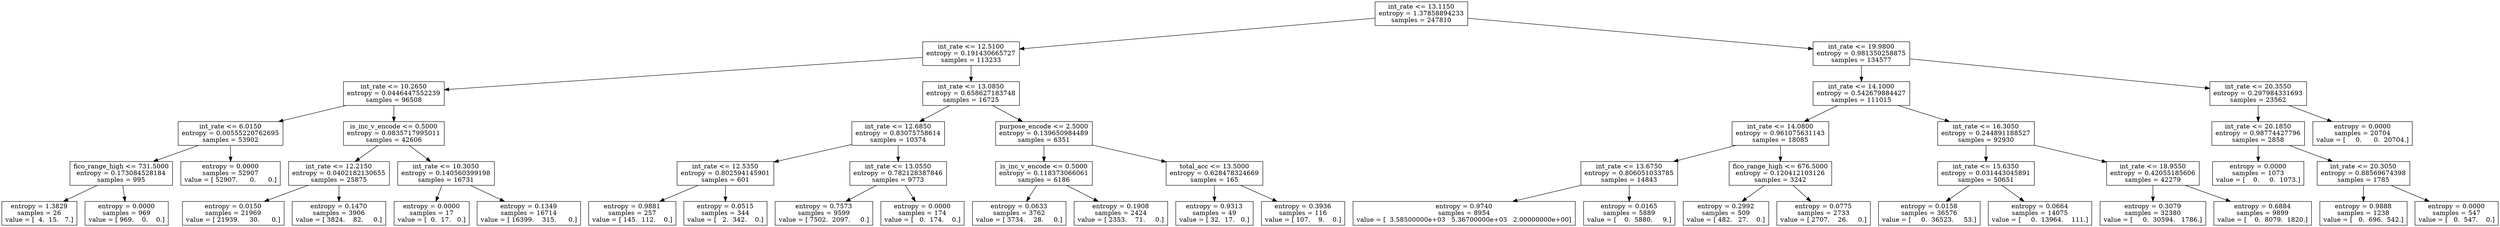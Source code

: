 digraph Tree {
0 [label="int_rate <= 13.1150\nentropy = 1.37858894233\nsamples = 247810", shape="box"] ;
1 [label="int_rate <= 12.5100\nentropy = 0.191430665727\nsamples = 113233", shape="box"] ;
0 -> 1 ;
2 [label="int_rate <= 10.2650\nentropy = 0.0446447552239\nsamples = 96508", shape="box"] ;
1 -> 2 ;
3 [label="int_rate <= 6.0150\nentropy = 0.00555220762695\nsamples = 53902", shape="box"] ;
2 -> 3 ;
4 [label="fico_range_high <= 731.5000\nentropy = 0.173084528184\nsamples = 995", shape="box"] ;
3 -> 4 ;
5 [label="entropy = 1.3829\nsamples = 26\nvalue = [  4.  15.   7.]", shape="box"] ;
4 -> 5 ;
6 [label="entropy = 0.0000\nsamples = 969\nvalue = [ 969.    0.    0.]", shape="box"] ;
4 -> 6 ;
7 [label="entropy = 0.0000\nsamples = 52907\nvalue = [ 52907.      0.      0.]", shape="box"] ;
3 -> 7 ;
8 [label="is_inc_v_encode <= 0.5000\nentropy = 0.0835717995011\nsamples = 42606", shape="box"] ;
2 -> 8 ;
9 [label="int_rate <= 12.2150\nentropy = 0.0402182130655\nsamples = 25875", shape="box"] ;
8 -> 9 ;
10 [label="entropy = 0.0150\nsamples = 21969\nvalue = [ 21939.     30.      0.]", shape="box"] ;
9 -> 10 ;
11 [label="entropy = 0.1470\nsamples = 3906\nvalue = [ 3824.    82.     0.]", shape="box"] ;
9 -> 11 ;
12 [label="int_rate <= 10.3050\nentropy = 0.140560399198\nsamples = 16731", shape="box"] ;
8 -> 12 ;
13 [label="entropy = 0.0000\nsamples = 17\nvalue = [  0.  17.   0.]", shape="box"] ;
12 -> 13 ;
14 [label="entropy = 0.1349\nsamples = 16714\nvalue = [ 16399.    315.      0.]", shape="box"] ;
12 -> 14 ;
15 [label="int_rate <= 13.0850\nentropy = 0.658627183748\nsamples = 16725", shape="box"] ;
1 -> 15 ;
16 [label="int_rate <= 12.6850\nentropy = 0.83075758614\nsamples = 10374", shape="box"] ;
15 -> 16 ;
17 [label="int_rate <= 12.5350\nentropy = 0.802594145901\nsamples = 601", shape="box"] ;
16 -> 17 ;
18 [label="entropy = 0.9881\nsamples = 257\nvalue = [ 145.  112.    0.]", shape="box"] ;
17 -> 18 ;
19 [label="entropy = 0.0515\nsamples = 344\nvalue = [   2.  342.    0.]", shape="box"] ;
17 -> 19 ;
20 [label="int_rate <= 13.0550\nentropy = 0.782128387846\nsamples = 9773", shape="box"] ;
16 -> 20 ;
21 [label="entropy = 0.7573\nsamples = 9599\nvalue = [ 7502.  2097.     0.]", shape="box"] ;
20 -> 21 ;
22 [label="entropy = 0.0000\nsamples = 174\nvalue = [   0.  174.    0.]", shape="box"] ;
20 -> 22 ;
23 [label="purpose_encode <= 2.5000\nentropy = 0.139650984489\nsamples = 6351", shape="box"] ;
15 -> 23 ;
24 [label="is_inc_v_encode <= 0.5000\nentropy = 0.118373066061\nsamples = 6186", shape="box"] ;
23 -> 24 ;
25 [label="entropy = 0.0633\nsamples = 3762\nvalue = [ 3734.    28.     0.]", shape="box"] ;
24 -> 25 ;
26 [label="entropy = 0.1908\nsamples = 2424\nvalue = [ 2353.    71.     0.]", shape="box"] ;
24 -> 26 ;
27 [label="total_acc <= 13.5000\nentropy = 0.628478324669\nsamples = 165", shape="box"] ;
23 -> 27 ;
28 [label="entropy = 0.9313\nsamples = 49\nvalue = [ 32.  17.   0.]", shape="box"] ;
27 -> 28 ;
29 [label="entropy = 0.3936\nsamples = 116\nvalue = [ 107.    9.    0.]", shape="box"] ;
27 -> 29 ;
30 [label="int_rate <= 19.9800\nentropy = 0.981350258875\nsamples = 134577", shape="box"] ;
0 -> 30 ;
31 [label="int_rate <= 14.1000\nentropy = 0.542679884427\nsamples = 111015", shape="box"] ;
30 -> 31 ;
32 [label="int_rate <= 14.0800\nentropy = 0.961075631143\nsamples = 18085", shape="box"] ;
31 -> 32 ;
33 [label="int_rate <= 13.6750\nentropy = 0.806051033785\nsamples = 14843", shape="box"] ;
32 -> 33 ;
34 [label="entropy = 0.9740\nsamples = 8954\nvalue = [  3.58500000e+03   5.36700000e+03   2.00000000e+00]", shape="box"] ;
33 -> 34 ;
35 [label="entropy = 0.0165\nsamples = 5889\nvalue = [    0.  5880.     9.]", shape="box"] ;
33 -> 35 ;
36 [label="fico_range_high <= 676.5000\nentropy = 0.120412103126\nsamples = 3242", shape="box"] ;
32 -> 36 ;
37 [label="entropy = 0.2992\nsamples = 509\nvalue = [ 482.   27.    0.]", shape="box"] ;
36 -> 37 ;
38 [label="entropy = 0.0775\nsamples = 2733\nvalue = [ 2707.    26.     0.]", shape="box"] ;
36 -> 38 ;
39 [label="int_rate <= 16.3050\nentropy = 0.244891188527\nsamples = 92930", shape="box"] ;
31 -> 39 ;
40 [label="int_rate <= 15.6350\nentropy = 0.031443045891\nsamples = 50651", shape="box"] ;
39 -> 40 ;
41 [label="entropy = 0.0158\nsamples = 36576\nvalue = [     0.  36523.     53.]", shape="box"] ;
40 -> 41 ;
42 [label="entropy = 0.0664\nsamples = 14075\nvalue = [     0.  13964.    111.]", shape="box"] ;
40 -> 42 ;
43 [label="int_rate <= 18.9550\nentropy = 0.42055185606\nsamples = 42279", shape="box"] ;
39 -> 43 ;
44 [label="entropy = 0.3079\nsamples = 32380\nvalue = [     0.  30594.   1786.]", shape="box"] ;
43 -> 44 ;
45 [label="entropy = 0.6884\nsamples = 9899\nvalue = [    0.  8079.  1820.]", shape="box"] ;
43 -> 45 ;
46 [label="int_rate <= 20.3550\nentropy = 0.297984331693\nsamples = 23562", shape="box"] ;
30 -> 46 ;
47 [label="int_rate <= 20.1850\nentropy = 0.98774427796\nsamples = 2858", shape="box"] ;
46 -> 47 ;
48 [label="entropy = 0.0000\nsamples = 1073\nvalue = [    0.     0.  1073.]", shape="box"] ;
47 -> 48 ;
49 [label="int_rate <= 20.3050\nentropy = 0.88569674398\nsamples = 1785", shape="box"] ;
47 -> 49 ;
50 [label="entropy = 0.9888\nsamples = 1238\nvalue = [   0.  696.  542.]", shape="box"] ;
49 -> 50 ;
51 [label="entropy = 0.0000\nsamples = 547\nvalue = [   0.  547.    0.]", shape="box"] ;
49 -> 51 ;
52 [label="entropy = 0.0000\nsamples = 20704\nvalue = [     0.      0.  20704.]", shape="box"] ;
46 -> 52 ;
}